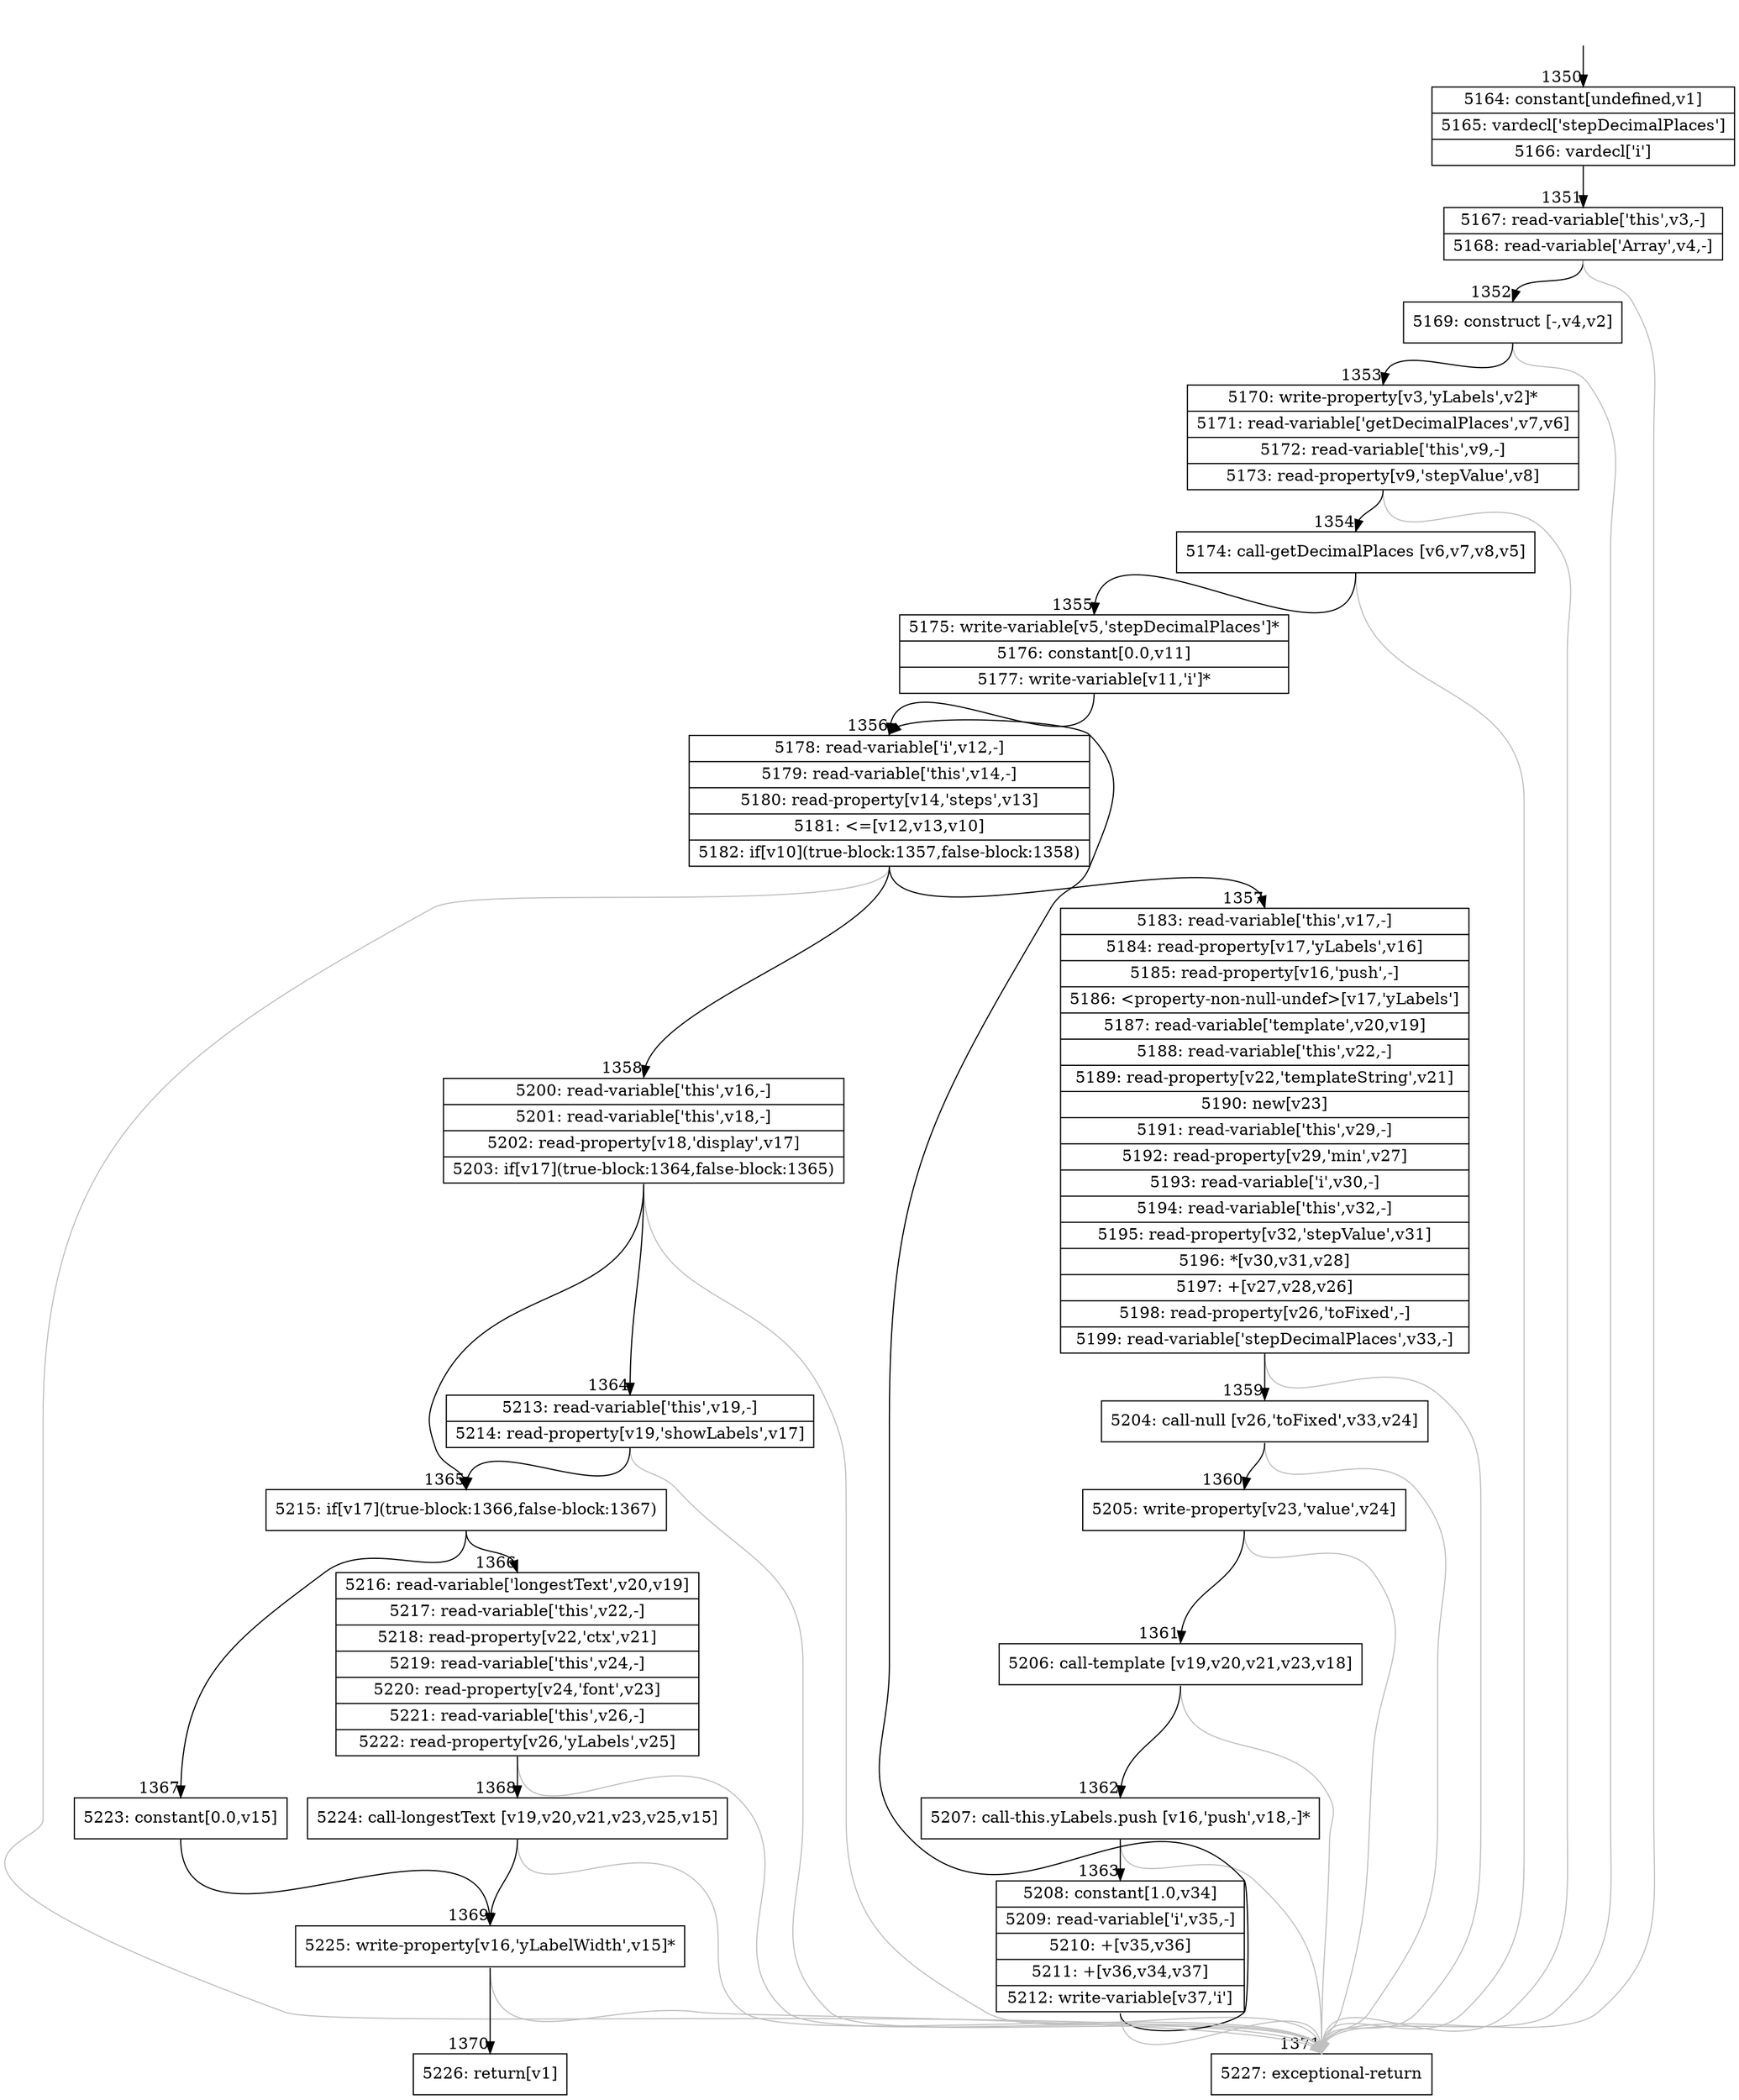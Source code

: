 digraph {
rankdir="TD"
BB_entry137[shape=none,label=""];
BB_entry137 -> BB1350 [tailport=s, headport=n, headlabel="    1350"]
BB1350 [shape=record label="{5164: constant[undefined,v1]|5165: vardecl['stepDecimalPlaces']|5166: vardecl['i']}" ] 
BB1350 -> BB1351 [tailport=s, headport=n, headlabel="      1351"]
BB1351 [shape=record label="{5167: read-variable['this',v3,-]|5168: read-variable['Array',v4,-]}" ] 
BB1351 -> BB1352 [tailport=s, headport=n, headlabel="      1352"]
BB1351 -> BB1371 [tailport=s, headport=n, color=gray, headlabel="      1371"]
BB1352 [shape=record label="{5169: construct [-,v4,v2]}" ] 
BB1352 -> BB1353 [tailport=s, headport=n, headlabel="      1353"]
BB1352 -> BB1371 [tailport=s, headport=n, color=gray]
BB1353 [shape=record label="{5170: write-property[v3,'yLabels',v2]*|5171: read-variable['getDecimalPlaces',v7,v6]|5172: read-variable['this',v9,-]|5173: read-property[v9,'stepValue',v8]}" ] 
BB1353 -> BB1354 [tailport=s, headport=n, headlabel="      1354"]
BB1353 -> BB1371 [tailport=s, headport=n, color=gray]
BB1354 [shape=record label="{5174: call-getDecimalPlaces [v6,v7,v8,v5]}" ] 
BB1354 -> BB1355 [tailport=s, headport=n, headlabel="      1355"]
BB1354 -> BB1371 [tailport=s, headport=n, color=gray]
BB1355 [shape=record label="{5175: write-variable[v5,'stepDecimalPlaces']*|5176: constant[0.0,v11]|5177: write-variable[v11,'i']*}" ] 
BB1355 -> BB1356 [tailport=s, headport=n, headlabel="      1356"]
BB1356 [shape=record label="{5178: read-variable['i',v12,-]|5179: read-variable['this',v14,-]|5180: read-property[v14,'steps',v13]|5181: \<=[v12,v13,v10]|5182: if[v10](true-block:1357,false-block:1358)}" ] 
BB1356 -> BB1357 [tailport=s, headport=n, headlabel="      1357"]
BB1356 -> BB1358 [tailport=s, headport=n, headlabel="      1358"]
BB1356 -> BB1371 [tailport=s, headport=n, color=gray]
BB1357 [shape=record label="{5183: read-variable['this',v17,-]|5184: read-property[v17,'yLabels',v16]|5185: read-property[v16,'push',-]|5186: \<property-non-null-undef\>[v17,'yLabels']|5187: read-variable['template',v20,v19]|5188: read-variable['this',v22,-]|5189: read-property[v22,'templateString',v21]|5190: new[v23]|5191: read-variable['this',v29,-]|5192: read-property[v29,'min',v27]|5193: read-variable['i',v30,-]|5194: read-variable['this',v32,-]|5195: read-property[v32,'stepValue',v31]|5196: *[v30,v31,v28]|5197: +[v27,v28,v26]|5198: read-property[v26,'toFixed',-]|5199: read-variable['stepDecimalPlaces',v33,-]}" ] 
BB1357 -> BB1359 [tailport=s, headport=n, headlabel="      1359"]
BB1357 -> BB1371 [tailport=s, headport=n, color=gray]
BB1358 [shape=record label="{5200: read-variable['this',v16,-]|5201: read-variable['this',v18,-]|5202: read-property[v18,'display',v17]|5203: if[v17](true-block:1364,false-block:1365)}" ] 
BB1358 -> BB1365 [tailport=s, headport=n, headlabel="      1365"]
BB1358 -> BB1364 [tailport=s, headport=n, headlabel="      1364"]
BB1358 -> BB1371 [tailport=s, headport=n, color=gray]
BB1359 [shape=record label="{5204: call-null [v26,'toFixed',v33,v24]}" ] 
BB1359 -> BB1360 [tailport=s, headport=n, headlabel="      1360"]
BB1359 -> BB1371 [tailport=s, headport=n, color=gray]
BB1360 [shape=record label="{5205: write-property[v23,'value',v24]}" ] 
BB1360 -> BB1361 [tailport=s, headport=n, headlabel="      1361"]
BB1360 -> BB1371 [tailport=s, headport=n, color=gray]
BB1361 [shape=record label="{5206: call-template [v19,v20,v21,v23,v18]}" ] 
BB1361 -> BB1362 [tailport=s, headport=n, headlabel="      1362"]
BB1361 -> BB1371 [tailport=s, headport=n, color=gray]
BB1362 [shape=record label="{5207: call-this.yLabels.push [v16,'push',v18,-]*}" ] 
BB1362 -> BB1363 [tailport=s, headport=n, headlabel="      1363"]
BB1362 -> BB1371 [tailport=s, headport=n, color=gray]
BB1363 [shape=record label="{5208: constant[1.0,v34]|5209: read-variable['i',v35,-]|5210: +[v35,v36]|5211: +[v36,v34,v37]|5212: write-variable[v37,'i']}" ] 
BB1363 -> BB1356 [tailport=s, headport=n]
BB1363 -> BB1371 [tailport=s, headport=n, color=gray]
BB1364 [shape=record label="{5213: read-variable['this',v19,-]|5214: read-property[v19,'showLabels',v17]}" ] 
BB1364 -> BB1365 [tailport=s, headport=n]
BB1364 -> BB1371 [tailport=s, headport=n, color=gray]
BB1365 [shape=record label="{5215: if[v17](true-block:1366,false-block:1367)}" ] 
BB1365 -> BB1366 [tailport=s, headport=n, headlabel="      1366"]
BB1365 -> BB1367 [tailport=s, headport=n, headlabel="      1367"]
BB1366 [shape=record label="{5216: read-variable['longestText',v20,v19]|5217: read-variable['this',v22,-]|5218: read-property[v22,'ctx',v21]|5219: read-variable['this',v24,-]|5220: read-property[v24,'font',v23]|5221: read-variable['this',v26,-]|5222: read-property[v26,'yLabels',v25]}" ] 
BB1366 -> BB1368 [tailport=s, headport=n, headlabel="      1368"]
BB1366 -> BB1371 [tailport=s, headport=n, color=gray]
BB1367 [shape=record label="{5223: constant[0.0,v15]}" ] 
BB1367 -> BB1369 [tailport=s, headport=n, headlabel="      1369"]
BB1368 [shape=record label="{5224: call-longestText [v19,v20,v21,v23,v25,v15]}" ] 
BB1368 -> BB1369 [tailport=s, headport=n]
BB1368 -> BB1371 [tailport=s, headport=n, color=gray]
BB1369 [shape=record label="{5225: write-property[v16,'yLabelWidth',v15]*}" ] 
BB1369 -> BB1370 [tailport=s, headport=n, headlabel="      1370"]
BB1369 -> BB1371 [tailport=s, headport=n, color=gray]
BB1370 [shape=record label="{5226: return[v1]}" ] 
BB1371 [shape=record label="{5227: exceptional-return}" ] 
//#$~ 1469
}
